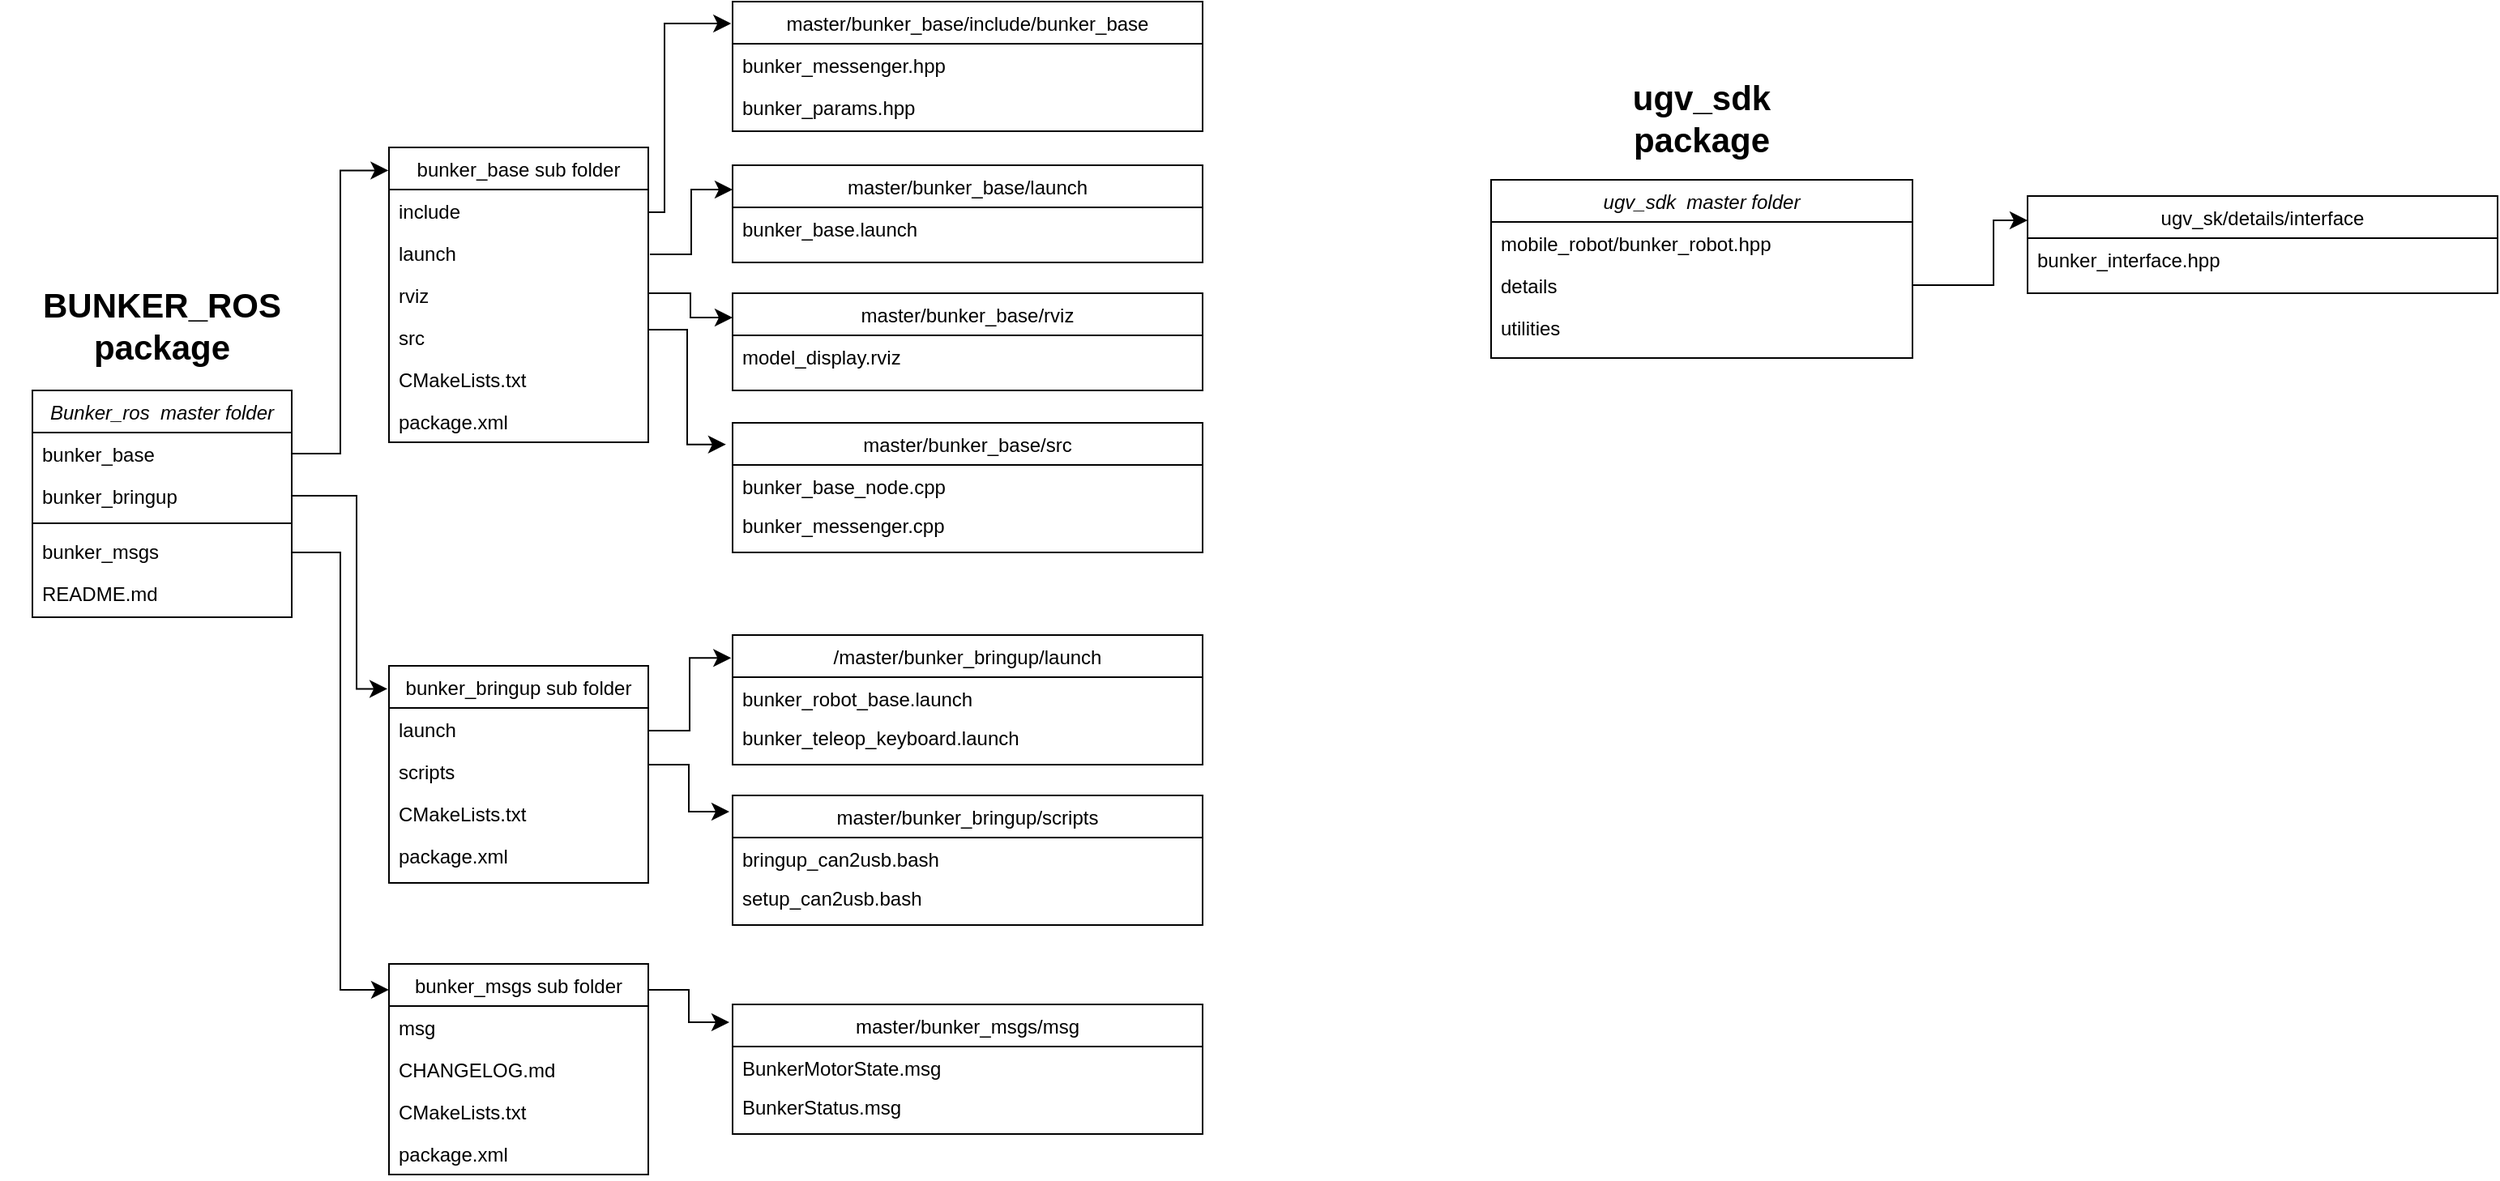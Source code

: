 <mxfile version="21.2.2" type="github">
  <diagram id="C5RBs43oDa-KdzZeNtuy" name="Page-1">
    <mxGraphModel dx="381" dy="691" grid="1" gridSize="10" guides="1" tooltips="1" connect="1" arrows="1" fold="1" page="1" pageScale="1" pageWidth="1654" pageHeight="1169" math="0" shadow="0">
      <root>
        <mxCell id="WIyWlLk6GJQsqaUBKTNV-0" />
        <mxCell id="WIyWlLk6GJQsqaUBKTNV-1" parent="WIyWlLk6GJQsqaUBKTNV-0" />
        <mxCell id="zkfFHV4jXpPFQw0GAbJ--0" value="Bunker_ros  master folder" style="swimlane;fontStyle=2;align=center;verticalAlign=top;childLayout=stackLayout;horizontal=1;startSize=26;horizontalStack=0;resizeParent=1;resizeLast=0;collapsible=1;marginBottom=0;rounded=0;shadow=0;strokeWidth=1;" parent="WIyWlLk6GJQsqaUBKTNV-1" vertex="1">
          <mxGeometry x="60" y="290" width="160" height="140" as="geometry">
            <mxRectangle x="230" y="140" width="160" height="26" as="alternateBounds" />
          </mxGeometry>
        </mxCell>
        <mxCell id="zkfFHV4jXpPFQw0GAbJ--2" value="bunker_base " style="text;align=left;verticalAlign=top;spacingLeft=4;spacingRight=4;overflow=hidden;rotatable=0;points=[[0,0.5],[1,0.5]];portConstraint=eastwest;rounded=0;shadow=0;html=0;strokeWidth=3;" parent="zkfFHV4jXpPFQw0GAbJ--0" vertex="1">
          <mxGeometry y="26" width="160" height="26" as="geometry" />
        </mxCell>
        <mxCell id="zkfFHV4jXpPFQw0GAbJ--3" value="bunker_bringup" style="text;align=left;verticalAlign=top;spacingLeft=4;spacingRight=4;overflow=hidden;rotatable=0;points=[[0,0.5],[1,0.5]];portConstraint=eastwest;rounded=0;shadow=0;html=0;" parent="zkfFHV4jXpPFQw0GAbJ--0" vertex="1">
          <mxGeometry y="52" width="160" height="26" as="geometry" />
        </mxCell>
        <mxCell id="zkfFHV4jXpPFQw0GAbJ--4" value="" style="line;html=1;strokeWidth=1;align=left;verticalAlign=middle;spacingTop=-1;spacingLeft=3;spacingRight=3;rotatable=0;labelPosition=right;points=[];portConstraint=eastwest;" parent="zkfFHV4jXpPFQw0GAbJ--0" vertex="1">
          <mxGeometry y="78" width="160" height="8" as="geometry" />
        </mxCell>
        <mxCell id="zkfFHV4jXpPFQw0GAbJ--5" value="bunker_msgs" style="text;align=left;verticalAlign=top;spacingLeft=4;spacingRight=4;overflow=hidden;rotatable=0;points=[[0,0.5],[1,0.5]];portConstraint=eastwest;" parent="zkfFHV4jXpPFQw0GAbJ--0" vertex="1">
          <mxGeometry y="86" width="160" height="26" as="geometry" />
        </mxCell>
        <mxCell id="HwNjUJqcYQjeiwXkM3CN-0" value="README.md" style="text;align=left;verticalAlign=top;spacingLeft=4;spacingRight=4;overflow=hidden;rotatable=0;points=[[0,0.5],[1,0.5]];portConstraint=eastwest;" parent="zkfFHV4jXpPFQw0GAbJ--0" vertex="1">
          <mxGeometry y="112" width="160" height="26" as="geometry" />
        </mxCell>
        <mxCell id="zkfFHV4jXpPFQw0GAbJ--17" value="bunker_base sub folder" style="swimlane;fontStyle=0;align=center;verticalAlign=top;childLayout=stackLayout;horizontal=1;startSize=26;horizontalStack=0;resizeParent=1;resizeLast=0;collapsible=1;marginBottom=0;rounded=0;shadow=0;strokeWidth=1;" parent="WIyWlLk6GJQsqaUBKTNV-1" vertex="1">
          <mxGeometry x="280" y="140" width="160" height="182" as="geometry">
            <mxRectangle x="550" y="140" width="160" height="26" as="alternateBounds" />
          </mxGeometry>
        </mxCell>
        <mxCell id="zkfFHV4jXpPFQw0GAbJ--18" value="include" style="text;align=left;verticalAlign=top;spacingLeft=4;spacingRight=4;overflow=hidden;rotatable=0;points=[[0,0.5],[1,0.5]];portConstraint=eastwest;" parent="zkfFHV4jXpPFQw0GAbJ--17" vertex="1">
          <mxGeometry y="26" width="160" height="26" as="geometry" />
        </mxCell>
        <mxCell id="zkfFHV4jXpPFQw0GAbJ--19" value="launch" style="text;align=left;verticalAlign=top;spacingLeft=4;spacingRight=4;overflow=hidden;rotatable=0;points=[[0,0.5],[1,0.5]];portConstraint=eastwest;rounded=0;shadow=0;html=0;" parent="zkfFHV4jXpPFQw0GAbJ--17" vertex="1">
          <mxGeometry y="52" width="160" height="26" as="geometry" />
        </mxCell>
        <mxCell id="zkfFHV4jXpPFQw0GAbJ--20" value="rviz" style="text;align=left;verticalAlign=top;spacingLeft=4;spacingRight=4;overflow=hidden;rotatable=0;points=[[0,0.5],[1,0.5]];portConstraint=eastwest;rounded=0;shadow=0;html=0;" parent="zkfFHV4jXpPFQw0GAbJ--17" vertex="1">
          <mxGeometry y="78" width="160" height="26" as="geometry" />
        </mxCell>
        <mxCell id="zkfFHV4jXpPFQw0GAbJ--21" value="src" style="text;align=left;verticalAlign=top;spacingLeft=4;spacingRight=4;overflow=hidden;rotatable=0;points=[[0,0.5],[1,0.5]];portConstraint=eastwest;rounded=0;shadow=0;html=0;" parent="zkfFHV4jXpPFQw0GAbJ--17" vertex="1">
          <mxGeometry y="104" width="160" height="26" as="geometry" />
        </mxCell>
        <mxCell id="zkfFHV4jXpPFQw0GAbJ--22" value="CMakeLists.txt" style="text;align=left;verticalAlign=top;spacingLeft=4;spacingRight=4;overflow=hidden;rotatable=0;points=[[0,0.5],[1,0.5]];portConstraint=eastwest;rounded=0;shadow=0;html=0;" parent="zkfFHV4jXpPFQw0GAbJ--17" vertex="1">
          <mxGeometry y="130" width="160" height="26" as="geometry" />
        </mxCell>
        <mxCell id="zkfFHV4jXpPFQw0GAbJ--24" value="package.xml" style="text;align=left;verticalAlign=top;spacingLeft=4;spacingRight=4;overflow=hidden;rotatable=0;points=[[0,0.5],[1,0.5]];portConstraint=eastwest;" parent="zkfFHV4jXpPFQw0GAbJ--17" vertex="1">
          <mxGeometry y="156" width="160" height="26" as="geometry" />
        </mxCell>
        <mxCell id="HwNjUJqcYQjeiwXkM3CN-3" value="bunker_bringup sub folder" style="swimlane;fontStyle=0;align=center;verticalAlign=top;childLayout=stackLayout;horizontal=1;startSize=26;horizontalStack=0;resizeParent=1;resizeLast=0;collapsible=1;marginBottom=0;rounded=0;shadow=0;strokeWidth=1;" parent="WIyWlLk6GJQsqaUBKTNV-1" vertex="1">
          <mxGeometry x="280" y="460" width="160" height="134" as="geometry">
            <mxRectangle x="550" y="140" width="160" height="26" as="alternateBounds" />
          </mxGeometry>
        </mxCell>
        <mxCell id="HwNjUJqcYQjeiwXkM3CN-5" value="launch" style="text;align=left;verticalAlign=top;spacingLeft=4;spacingRight=4;overflow=hidden;rotatable=0;points=[[0,0.5],[1,0.5]];portConstraint=eastwest;rounded=0;shadow=0;html=0;" parent="HwNjUJqcYQjeiwXkM3CN-3" vertex="1">
          <mxGeometry y="26" width="160" height="26" as="geometry" />
        </mxCell>
        <mxCell id="HwNjUJqcYQjeiwXkM3CN-6" value="scripts" style="text;align=left;verticalAlign=top;spacingLeft=4;spacingRight=4;overflow=hidden;rotatable=0;points=[[0,0.5],[1,0.5]];portConstraint=eastwest;rounded=0;shadow=0;html=0;" parent="HwNjUJqcYQjeiwXkM3CN-3" vertex="1">
          <mxGeometry y="52" width="160" height="26" as="geometry" />
        </mxCell>
        <mxCell id="HwNjUJqcYQjeiwXkM3CN-8" value="CMakeLists.txt" style="text;align=left;verticalAlign=top;spacingLeft=4;spacingRight=4;overflow=hidden;rotatable=0;points=[[0,0.5],[1,0.5]];portConstraint=eastwest;rounded=0;shadow=0;html=0;" parent="HwNjUJqcYQjeiwXkM3CN-3" vertex="1">
          <mxGeometry y="78" width="160" height="26" as="geometry" />
        </mxCell>
        <mxCell id="HwNjUJqcYQjeiwXkM3CN-9" value="package.xml" style="text;align=left;verticalAlign=top;spacingLeft=4;spacingRight=4;overflow=hidden;rotatable=0;points=[[0,0.5],[1,0.5]];portConstraint=eastwest;" parent="HwNjUJqcYQjeiwXkM3CN-3" vertex="1">
          <mxGeometry y="104" width="160" height="26" as="geometry" />
        </mxCell>
        <mxCell id="HwNjUJqcYQjeiwXkM3CN-10" value="bunker_msgs sub folder" style="swimlane;fontStyle=0;align=center;verticalAlign=top;childLayout=stackLayout;horizontal=1;startSize=26;horizontalStack=0;resizeParent=1;resizeLast=0;collapsible=1;marginBottom=0;rounded=0;shadow=0;strokeWidth=1;" parent="WIyWlLk6GJQsqaUBKTNV-1" vertex="1">
          <mxGeometry x="280" y="644" width="160" height="130" as="geometry">
            <mxRectangle x="550" y="140" width="160" height="26" as="alternateBounds" />
          </mxGeometry>
        </mxCell>
        <mxCell id="HwNjUJqcYQjeiwXkM3CN-11" value="msg" style="text;align=left;verticalAlign=top;spacingLeft=4;spacingRight=4;overflow=hidden;rotatable=0;points=[[0,0.5],[1,0.5]];portConstraint=eastwest;" parent="HwNjUJqcYQjeiwXkM3CN-10" vertex="1">
          <mxGeometry y="26" width="160" height="26" as="geometry" />
        </mxCell>
        <mxCell id="HwNjUJqcYQjeiwXkM3CN-14" value="CHANGELOG.md" style="text;align=left;verticalAlign=top;spacingLeft=4;spacingRight=4;overflow=hidden;rotatable=0;points=[[0,0.5],[1,0.5]];portConstraint=eastwest;rounded=0;shadow=0;html=0;" parent="HwNjUJqcYQjeiwXkM3CN-10" vertex="1">
          <mxGeometry y="52" width="160" height="26" as="geometry" />
        </mxCell>
        <mxCell id="HwNjUJqcYQjeiwXkM3CN-15" value="CMakeLists.txt" style="text;align=left;verticalAlign=top;spacingLeft=4;spacingRight=4;overflow=hidden;rotatable=0;points=[[0,0.5],[1,0.5]];portConstraint=eastwest;rounded=0;shadow=0;html=0;" parent="HwNjUJqcYQjeiwXkM3CN-10" vertex="1">
          <mxGeometry y="78" width="160" height="26" as="geometry" />
        </mxCell>
        <mxCell id="HwNjUJqcYQjeiwXkM3CN-16" value="package.xml" style="text;align=left;verticalAlign=top;spacingLeft=4;spacingRight=4;overflow=hidden;rotatable=0;points=[[0,0.5],[1,0.5]];portConstraint=eastwest;" parent="HwNjUJqcYQjeiwXkM3CN-10" vertex="1">
          <mxGeometry y="104" width="160" height="26" as="geometry" />
        </mxCell>
        <mxCell id="HwNjUJqcYQjeiwXkM3CN-24" value="master/bunker_base/include/bunker_base" style="swimlane;fontStyle=0;align=center;verticalAlign=top;childLayout=stackLayout;horizontal=1;startSize=26;horizontalStack=0;resizeParent=1;resizeLast=0;collapsible=1;marginBottom=0;rounded=0;shadow=0;strokeWidth=1;" parent="WIyWlLk6GJQsqaUBKTNV-1" vertex="1">
          <mxGeometry x="492" y="50" width="290" height="80" as="geometry">
            <mxRectangle x="550" y="140" width="160" height="26" as="alternateBounds" />
          </mxGeometry>
        </mxCell>
        <mxCell id="HwNjUJqcYQjeiwXkM3CN-25" value="bunker_messenger.hpp" style="text;align=left;verticalAlign=top;spacingLeft=4;spacingRight=4;overflow=hidden;rotatable=0;points=[[0,0.5],[1,0.5]];portConstraint=eastwest;" parent="HwNjUJqcYQjeiwXkM3CN-24" vertex="1">
          <mxGeometry y="26" width="290" height="26" as="geometry" />
        </mxCell>
        <mxCell id="HwNjUJqcYQjeiwXkM3CN-27" value="bunker_params.hpp" style="text;align=left;verticalAlign=top;spacingLeft=4;spacingRight=4;overflow=hidden;rotatable=0;points=[[0,0.5],[1,0.5]];portConstraint=eastwest;rounded=0;shadow=0;html=0;" parent="HwNjUJqcYQjeiwXkM3CN-24" vertex="1">
          <mxGeometry y="52" width="290" height="26" as="geometry" />
        </mxCell>
        <mxCell id="HwNjUJqcYQjeiwXkM3CN-31" value="master/bunker_base/launch" style="swimlane;fontStyle=0;align=center;verticalAlign=top;childLayout=stackLayout;horizontal=1;startSize=26;horizontalStack=0;resizeParent=1;resizeLast=0;collapsible=1;marginBottom=0;rounded=0;shadow=0;strokeWidth=1;" parent="WIyWlLk6GJQsqaUBKTNV-1" vertex="1">
          <mxGeometry x="492" y="151" width="290" height="60" as="geometry">
            <mxRectangle x="550" y="140" width="160" height="26" as="alternateBounds" />
          </mxGeometry>
        </mxCell>
        <mxCell id="HwNjUJqcYQjeiwXkM3CN-32" value="bunker_base.launch" style="text;align=left;verticalAlign=top;spacingLeft=4;spacingRight=4;overflow=hidden;rotatable=0;points=[[0,0.5],[1,0.5]];portConstraint=eastwest;" parent="HwNjUJqcYQjeiwXkM3CN-31" vertex="1">
          <mxGeometry y="26" width="290" height="26" as="geometry" />
        </mxCell>
        <mxCell id="HwNjUJqcYQjeiwXkM3CN-34" value="master/bunker_base/rviz" style="swimlane;fontStyle=0;align=center;verticalAlign=top;childLayout=stackLayout;horizontal=1;startSize=26;horizontalStack=0;resizeParent=1;resizeLast=0;collapsible=1;marginBottom=0;rounded=0;shadow=0;strokeWidth=1;" parent="WIyWlLk6GJQsqaUBKTNV-1" vertex="1">
          <mxGeometry x="492" y="230" width="290" height="60" as="geometry">
            <mxRectangle x="550" y="140" width="160" height="26" as="alternateBounds" />
          </mxGeometry>
        </mxCell>
        <mxCell id="HwNjUJqcYQjeiwXkM3CN-35" value="model_display.rviz" style="text;align=left;verticalAlign=top;spacingLeft=4;spacingRight=4;overflow=hidden;rotatable=0;points=[[0,0.5],[1,0.5]];portConstraint=eastwest;" parent="HwNjUJqcYQjeiwXkM3CN-34" vertex="1">
          <mxGeometry y="26" width="290" height="26" as="geometry" />
        </mxCell>
        <mxCell id="HwNjUJqcYQjeiwXkM3CN-36" value="master/bunker_base/src" style="swimlane;fontStyle=0;align=center;verticalAlign=top;childLayout=stackLayout;horizontal=1;startSize=26;horizontalStack=0;resizeParent=1;resizeLast=0;collapsible=1;marginBottom=0;rounded=0;shadow=0;strokeWidth=1;" parent="WIyWlLk6GJQsqaUBKTNV-1" vertex="1">
          <mxGeometry x="492" y="310" width="290" height="80" as="geometry">
            <mxRectangle x="550" y="140" width="160" height="26" as="alternateBounds" />
          </mxGeometry>
        </mxCell>
        <mxCell id="HwNjUJqcYQjeiwXkM3CN-37" value="bunker_base_node.cpp" style="text;align=left;verticalAlign=top;spacingLeft=4;spacingRight=4;overflow=hidden;rotatable=0;points=[[0,0.5],[1,0.5]];portConstraint=eastwest;" parent="HwNjUJqcYQjeiwXkM3CN-36" vertex="1">
          <mxGeometry y="26" width="290" height="24" as="geometry" />
        </mxCell>
        <mxCell id="HwNjUJqcYQjeiwXkM3CN-38" value="bunker_messenger.cpp" style="text;align=left;verticalAlign=top;spacingLeft=4;spacingRight=4;overflow=hidden;rotatable=0;points=[[0,0.5],[1,0.5]];portConstraint=eastwest;" parent="HwNjUJqcYQjeiwXkM3CN-36" vertex="1">
          <mxGeometry y="50" width="290" height="30" as="geometry" />
        </mxCell>
        <mxCell id="HwNjUJqcYQjeiwXkM3CN-39" value="/master/bunker_bringup/launch" style="swimlane;fontStyle=0;align=center;verticalAlign=top;childLayout=stackLayout;horizontal=1;startSize=26;horizontalStack=0;resizeParent=1;resizeLast=0;collapsible=1;marginBottom=0;rounded=0;shadow=0;strokeWidth=1;" parent="WIyWlLk6GJQsqaUBKTNV-1" vertex="1">
          <mxGeometry x="492" y="441" width="290" height="80" as="geometry">
            <mxRectangle x="550" y="140" width="160" height="26" as="alternateBounds" />
          </mxGeometry>
        </mxCell>
        <mxCell id="HwNjUJqcYQjeiwXkM3CN-40" value="bunker_robot_base.launch" style="text;align=left;verticalAlign=top;spacingLeft=4;spacingRight=4;overflow=hidden;rotatable=0;points=[[0,0.5],[1,0.5]];portConstraint=eastwest;" parent="HwNjUJqcYQjeiwXkM3CN-39" vertex="1">
          <mxGeometry y="26" width="290" height="24" as="geometry" />
        </mxCell>
        <mxCell id="HwNjUJqcYQjeiwXkM3CN-41" value="bunker_teleop_keyboard.launch" style="text;align=left;verticalAlign=top;spacingLeft=4;spacingRight=4;overflow=hidden;rotatable=0;points=[[0,0.5],[1,0.5]];portConstraint=eastwest;" parent="HwNjUJqcYQjeiwXkM3CN-39" vertex="1">
          <mxGeometry y="50" width="290" height="30" as="geometry" />
        </mxCell>
        <mxCell id="HwNjUJqcYQjeiwXkM3CN-44" value="master/bunker_bringup/scripts" style="swimlane;fontStyle=0;align=center;verticalAlign=top;childLayout=stackLayout;horizontal=1;startSize=26;horizontalStack=0;resizeParent=1;resizeLast=0;collapsible=1;marginBottom=0;rounded=0;shadow=0;strokeWidth=1;" parent="WIyWlLk6GJQsqaUBKTNV-1" vertex="1">
          <mxGeometry x="492" y="540" width="290" height="80" as="geometry">
            <mxRectangle x="550" y="140" width="160" height="26" as="alternateBounds" />
          </mxGeometry>
        </mxCell>
        <mxCell id="HwNjUJqcYQjeiwXkM3CN-45" value="bringup_can2usb.bash" style="text;align=left;verticalAlign=top;spacingLeft=4;spacingRight=4;overflow=hidden;rotatable=0;points=[[0,0.5],[1,0.5]];portConstraint=eastwest;" parent="HwNjUJqcYQjeiwXkM3CN-44" vertex="1">
          <mxGeometry y="26" width="290" height="24" as="geometry" />
        </mxCell>
        <mxCell id="HwNjUJqcYQjeiwXkM3CN-46" value="setup_can2usb.bash" style="text;align=left;verticalAlign=top;spacingLeft=4;spacingRight=4;overflow=hidden;rotatable=0;points=[[0,0.5],[1,0.5]];portConstraint=eastwest;" parent="HwNjUJqcYQjeiwXkM3CN-44" vertex="1">
          <mxGeometry y="50" width="290" height="30" as="geometry" />
        </mxCell>
        <mxCell id="HwNjUJqcYQjeiwXkM3CN-47" value="master/bunker_msgs/msg" style="swimlane;fontStyle=0;align=center;verticalAlign=top;childLayout=stackLayout;horizontal=1;startSize=26;horizontalStack=0;resizeParent=1;resizeLast=0;collapsible=1;marginBottom=0;rounded=0;shadow=0;strokeWidth=1;" parent="WIyWlLk6GJQsqaUBKTNV-1" vertex="1">
          <mxGeometry x="492" y="669" width="290" height="80" as="geometry">
            <mxRectangle x="550" y="140" width="160" height="26" as="alternateBounds" />
          </mxGeometry>
        </mxCell>
        <mxCell id="HwNjUJqcYQjeiwXkM3CN-48" value="BunkerMotorState.msg" style="text;align=left;verticalAlign=top;spacingLeft=4;spacingRight=4;overflow=hidden;rotatable=0;points=[[0,0.5],[1,0.5]];portConstraint=eastwest;" parent="HwNjUJqcYQjeiwXkM3CN-47" vertex="1">
          <mxGeometry y="26" width="290" height="24" as="geometry" />
        </mxCell>
        <mxCell id="HwNjUJqcYQjeiwXkM3CN-49" value="BunkerStatus.msg" style="text;align=left;verticalAlign=top;spacingLeft=4;spacingRight=4;overflow=hidden;rotatable=0;points=[[0,0.5],[1,0.5]];portConstraint=eastwest;" parent="HwNjUJqcYQjeiwXkM3CN-47" vertex="1">
          <mxGeometry y="50" width="290" height="30" as="geometry" />
        </mxCell>
        <mxCell id="HwNjUJqcYQjeiwXkM3CN-51" value="&lt;b&gt;&lt;font style=&quot;font-size: 21px;&quot;&gt;BUNKER_ROS package&lt;/font&gt;&lt;/b&gt;" style="text;strokeColor=none;fillColor=none;html=1;align=center;verticalAlign=middle;whiteSpace=wrap;rounded=0;fontSize=16;" parent="WIyWlLk6GJQsqaUBKTNV-1" vertex="1">
          <mxGeometry x="40" y="220" width="200" height="59" as="geometry" />
        </mxCell>
        <mxCell id="HwNjUJqcYQjeiwXkM3CN-54" value="" style="edgeStyle=elbowEdgeStyle;elbow=horizontal;endArrow=classic;html=1;curved=0;rounded=0;endSize=8;startSize=8;fontSize=12;exitX=1;exitY=0.5;exitDx=0;exitDy=0;entryX=-0.002;entryY=0.078;entryDx=0;entryDy=0;entryPerimeter=0;" parent="WIyWlLk6GJQsqaUBKTNV-1" source="zkfFHV4jXpPFQw0GAbJ--2" target="zkfFHV4jXpPFQw0GAbJ--17" edge="1">
          <mxGeometry width="50" height="50" relative="1" as="geometry">
            <mxPoint x="230" y="329" as="sourcePoint" />
            <mxPoint x="280" y="279" as="targetPoint" />
          </mxGeometry>
        </mxCell>
        <mxCell id="HwNjUJqcYQjeiwXkM3CN-55" value="" style="edgeStyle=elbowEdgeStyle;elbow=horizontal;endArrow=classic;html=1;curved=0;rounded=0;endSize=8;startSize=8;fontSize=12;exitX=1;exitY=0.5;exitDx=0;exitDy=0;entryX=-0.006;entryY=0.106;entryDx=0;entryDy=0;entryPerimeter=0;" parent="WIyWlLk6GJQsqaUBKTNV-1" target="HwNjUJqcYQjeiwXkM3CN-3" edge="1">
          <mxGeometry width="50" height="50" relative="1" as="geometry">
            <mxPoint x="220" y="355" as="sourcePoint" />
            <mxPoint x="280" y="180" as="targetPoint" />
            <Array as="points">
              <mxPoint x="260" y="410" />
            </Array>
          </mxGeometry>
        </mxCell>
        <mxCell id="HwNjUJqcYQjeiwXkM3CN-56" value="" style="edgeStyle=elbowEdgeStyle;elbow=horizontal;endArrow=classic;html=1;curved=0;rounded=0;endSize=8;startSize=8;fontSize=12;exitX=1;exitY=0.5;exitDx=0;exitDy=0;entryX=0;entryY=0.123;entryDx=0;entryDy=0;entryPerimeter=0;" parent="WIyWlLk6GJQsqaUBKTNV-1" target="HwNjUJqcYQjeiwXkM3CN-10" edge="1">
          <mxGeometry width="50" height="50" relative="1" as="geometry">
            <mxPoint x="220" y="390" as="sourcePoint" />
            <mxPoint x="279" y="509" as="targetPoint" />
            <Array as="points">
              <mxPoint x="250" y="520" />
            </Array>
          </mxGeometry>
        </mxCell>
        <mxCell id="HwNjUJqcYQjeiwXkM3CN-57" value="" style="edgeStyle=elbowEdgeStyle;elbow=horizontal;endArrow=classic;html=1;curved=0;rounded=0;endSize=8;startSize=8;fontSize=12;entryX=-0.003;entryY=0.169;entryDx=0;entryDy=0;entryPerimeter=0;" parent="WIyWlLk6GJQsqaUBKTNV-1" target="HwNjUJqcYQjeiwXkM3CN-24" edge="1">
          <mxGeometry width="50" height="50" relative="1" as="geometry">
            <mxPoint x="440" y="180" as="sourcePoint" />
            <mxPoint x="490" y="130" as="targetPoint" />
            <Array as="points">
              <mxPoint x="450" y="130" />
            </Array>
          </mxGeometry>
        </mxCell>
        <mxCell id="HwNjUJqcYQjeiwXkM3CN-58" value="" style="edgeStyle=elbowEdgeStyle;elbow=horizontal;endArrow=classic;html=1;curved=0;rounded=0;endSize=8;startSize=8;fontSize=12;entryX=0;entryY=0.25;entryDx=0;entryDy=0;" parent="WIyWlLk6GJQsqaUBKTNV-1" target="HwNjUJqcYQjeiwXkM3CN-31" edge="1">
          <mxGeometry width="50" height="50" relative="1" as="geometry">
            <mxPoint x="441" y="206" as="sourcePoint" />
            <mxPoint x="492" y="90" as="targetPoint" />
          </mxGeometry>
        </mxCell>
        <mxCell id="HwNjUJqcYQjeiwXkM3CN-59" value="" style="edgeStyle=elbowEdgeStyle;elbow=horizontal;endArrow=classic;html=1;curved=0;rounded=0;endSize=8;startSize=8;fontSize=12;entryX=0;entryY=0.25;entryDx=0;entryDy=0;" parent="WIyWlLk6GJQsqaUBKTNV-1" target="HwNjUJqcYQjeiwXkM3CN-34" edge="1">
          <mxGeometry width="50" height="50" relative="1" as="geometry">
            <mxPoint x="440" y="230" as="sourcePoint" />
            <mxPoint x="491" y="190" as="targetPoint" />
            <Array as="points" />
          </mxGeometry>
        </mxCell>
        <mxCell id="HwNjUJqcYQjeiwXkM3CN-60" value="" style="edgeStyle=elbowEdgeStyle;elbow=horizontal;endArrow=classic;html=1;curved=0;rounded=0;endSize=8;startSize=8;fontSize=12;entryX=-0.014;entryY=0.167;entryDx=0;entryDy=0;entryPerimeter=0;" parent="WIyWlLk6GJQsqaUBKTNV-1" target="HwNjUJqcYQjeiwXkM3CN-36" edge="1">
          <mxGeometry width="50" height="50" relative="1" as="geometry">
            <mxPoint x="440" y="252.5" as="sourcePoint" />
            <mxPoint x="492" y="267.5" as="targetPoint" />
            <Array as="points" />
          </mxGeometry>
        </mxCell>
        <mxCell id="HwNjUJqcYQjeiwXkM3CN-61" value="" style="edgeStyle=elbowEdgeStyle;elbow=horizontal;endArrow=classic;html=1;curved=0;rounded=0;endSize=8;startSize=8;fontSize=12;entryX=-0.003;entryY=0.177;entryDx=0;entryDy=0;entryPerimeter=0;" parent="WIyWlLk6GJQsqaUBKTNV-1" target="HwNjUJqcYQjeiwXkM3CN-39" edge="1">
          <mxGeometry width="50" height="50" relative="1" as="geometry">
            <mxPoint x="440" y="500" as="sourcePoint" />
            <mxPoint x="488" y="570.5" as="targetPoint" />
            <Array as="points" />
          </mxGeometry>
        </mxCell>
        <mxCell id="HwNjUJqcYQjeiwXkM3CN-62" value="" style="edgeStyle=elbowEdgeStyle;elbow=horizontal;endArrow=classic;html=1;curved=0;rounded=0;endSize=8;startSize=8;fontSize=12;" parent="WIyWlLk6GJQsqaUBKTNV-1" edge="1">
          <mxGeometry width="50" height="50" relative="1" as="geometry">
            <mxPoint x="440" y="521" as="sourcePoint" />
            <mxPoint x="490" y="550" as="targetPoint" />
            <Array as="points" />
          </mxGeometry>
        </mxCell>
        <mxCell id="HwNjUJqcYQjeiwXkM3CN-63" value="" style="edgeStyle=elbowEdgeStyle;elbow=horizontal;endArrow=classic;html=1;curved=0;rounded=0;endSize=8;startSize=8;fontSize=12;" parent="WIyWlLk6GJQsqaUBKTNV-1" edge="1">
          <mxGeometry width="50" height="50" relative="1" as="geometry">
            <mxPoint x="440" y="660" as="sourcePoint" />
            <mxPoint x="490" y="680" as="targetPoint" />
            <Array as="points" />
          </mxGeometry>
        </mxCell>
        <mxCell id="AWX8lwuQOdwvdPRo-GvK-0" value="ugv_sdk  master folder" style="swimlane;fontStyle=2;align=center;verticalAlign=top;childLayout=stackLayout;horizontal=1;startSize=26;horizontalStack=0;resizeParent=1;resizeLast=0;collapsible=1;marginBottom=0;rounded=0;shadow=0;strokeWidth=1;" vertex="1" parent="WIyWlLk6GJQsqaUBKTNV-1">
          <mxGeometry x="960" y="160" width="260" height="110" as="geometry">
            <mxRectangle x="230" y="140" width="160" height="26" as="alternateBounds" />
          </mxGeometry>
        </mxCell>
        <mxCell id="AWX8lwuQOdwvdPRo-GvK-1" value="mobile_robot/bunker_robot.hpp" style="text;align=left;verticalAlign=top;spacingLeft=4;spacingRight=4;overflow=hidden;rotatable=0;points=[[0,0.5],[1,0.5]];portConstraint=eastwest;rounded=0;shadow=0;html=0;strokeWidth=3;" vertex="1" parent="AWX8lwuQOdwvdPRo-GvK-0">
          <mxGeometry y="26" width="260" height="26" as="geometry" />
        </mxCell>
        <mxCell id="AWX8lwuQOdwvdPRo-GvK-2" value="details" style="text;align=left;verticalAlign=top;spacingLeft=4;spacingRight=4;overflow=hidden;rotatable=0;points=[[0,0.5],[1,0.5]];portConstraint=eastwest;rounded=0;shadow=0;html=0;" vertex="1" parent="AWX8lwuQOdwvdPRo-GvK-0">
          <mxGeometry y="52" width="260" height="26" as="geometry" />
        </mxCell>
        <mxCell id="AWX8lwuQOdwvdPRo-GvK-4" value="utilities" style="text;align=left;verticalAlign=top;spacingLeft=4;spacingRight=4;overflow=hidden;rotatable=0;points=[[0,0.5],[1,0.5]];portConstraint=eastwest;" vertex="1" parent="AWX8lwuQOdwvdPRo-GvK-0">
          <mxGeometry y="78" width="260" height="26" as="geometry" />
        </mxCell>
        <mxCell id="AWX8lwuQOdwvdPRo-GvK-6" value="&lt;div&gt;&lt;b&gt;&lt;font style=&quot;font-size: 21px;&quot;&gt;ugv_sdk&lt;/font&gt;&lt;/b&gt;&lt;/div&gt;&lt;div&gt;&lt;b&gt;&lt;font style=&quot;font-size: 21px;&quot;&gt;package&lt;/font&gt;&lt;/b&gt;&lt;/div&gt;" style="text;strokeColor=none;fillColor=none;html=1;align=center;verticalAlign=middle;whiteSpace=wrap;rounded=0;fontSize=16;" vertex="1" parent="WIyWlLk6GJQsqaUBKTNV-1">
          <mxGeometry x="960" y="92" width="260" height="59" as="geometry" />
        </mxCell>
        <mxCell id="AWX8lwuQOdwvdPRo-GvK-7" value="ugv_sk/details/interface" style="swimlane;fontStyle=0;align=center;verticalAlign=top;childLayout=stackLayout;horizontal=1;startSize=26;horizontalStack=0;resizeParent=1;resizeLast=0;collapsible=1;marginBottom=0;rounded=0;shadow=0;strokeWidth=1;" vertex="1" parent="WIyWlLk6GJQsqaUBKTNV-1">
          <mxGeometry x="1291" y="170" width="290" height="60" as="geometry">
            <mxRectangle x="550" y="140" width="160" height="26" as="alternateBounds" />
          </mxGeometry>
        </mxCell>
        <mxCell id="AWX8lwuQOdwvdPRo-GvK-8" value="bunker_interface.hpp" style="text;align=left;verticalAlign=top;spacingLeft=4;spacingRight=4;overflow=hidden;rotatable=0;points=[[0,0.5],[1,0.5]];portConstraint=eastwest;" vertex="1" parent="AWX8lwuQOdwvdPRo-GvK-7">
          <mxGeometry y="26" width="290" height="26" as="geometry" />
        </mxCell>
        <mxCell id="AWX8lwuQOdwvdPRo-GvK-9" value="" style="edgeStyle=elbowEdgeStyle;elbow=horizontal;endArrow=classic;html=1;curved=0;rounded=0;endSize=8;startSize=8;fontSize=12;entryX=0;entryY=0.25;entryDx=0;entryDy=0;exitX=1;exitY=0.5;exitDx=0;exitDy=0;" edge="1" parent="WIyWlLk6GJQsqaUBKTNV-1" target="AWX8lwuQOdwvdPRo-GvK-7" source="AWX8lwuQOdwvdPRo-GvK-2">
          <mxGeometry width="50" height="50" relative="1" as="geometry">
            <mxPoint x="1240" y="225" as="sourcePoint" />
            <mxPoint x="1291" y="109" as="targetPoint" />
            <Array as="points">
              <mxPoint x="1270" y="210" />
            </Array>
          </mxGeometry>
        </mxCell>
      </root>
    </mxGraphModel>
  </diagram>
</mxfile>

